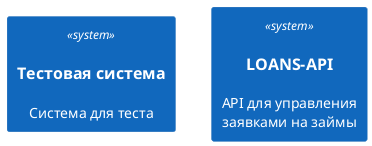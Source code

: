 @startuml

!include <C4/C4_Component>

scale 1.0

System(system1, "Тестовая система", "Система для теста", "111")
System(loans_api, "LOANS-API", "API для управления заявками на займы", "222")

@enduml